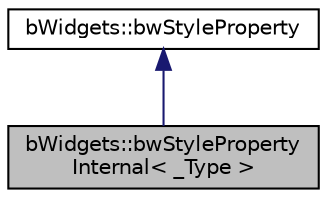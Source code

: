 digraph "bWidgets::bwStylePropertyInternal&lt; _Type &gt;"
{
 // LATEX_PDF_SIZE
  edge [fontname="Helvetica",fontsize="10",labelfontname="Helvetica",labelfontsize="10"];
  node [fontname="Helvetica",fontsize="10",shape=record];
  Node1 [label="bWidgets::bwStyleProperty\lInternal\< _Type \>",height=0.2,width=0.4,color="black", fillcolor="grey75", style="filled", fontcolor="black",tooltip=" "];
  Node2 -> Node1 [dir="back",color="midnightblue",fontsize="10",style="solid",fontname="Helvetica"];
  Node2 [label="bWidgets::bwStyleProperty",height=0.2,width=0.4,color="black", fillcolor="white", style="filled",URL="$classbWidgets_1_1bwStyleProperty.html",tooltip="Simple class for managing properties that can be manipulated through stylesheets (CSS)."];
}
